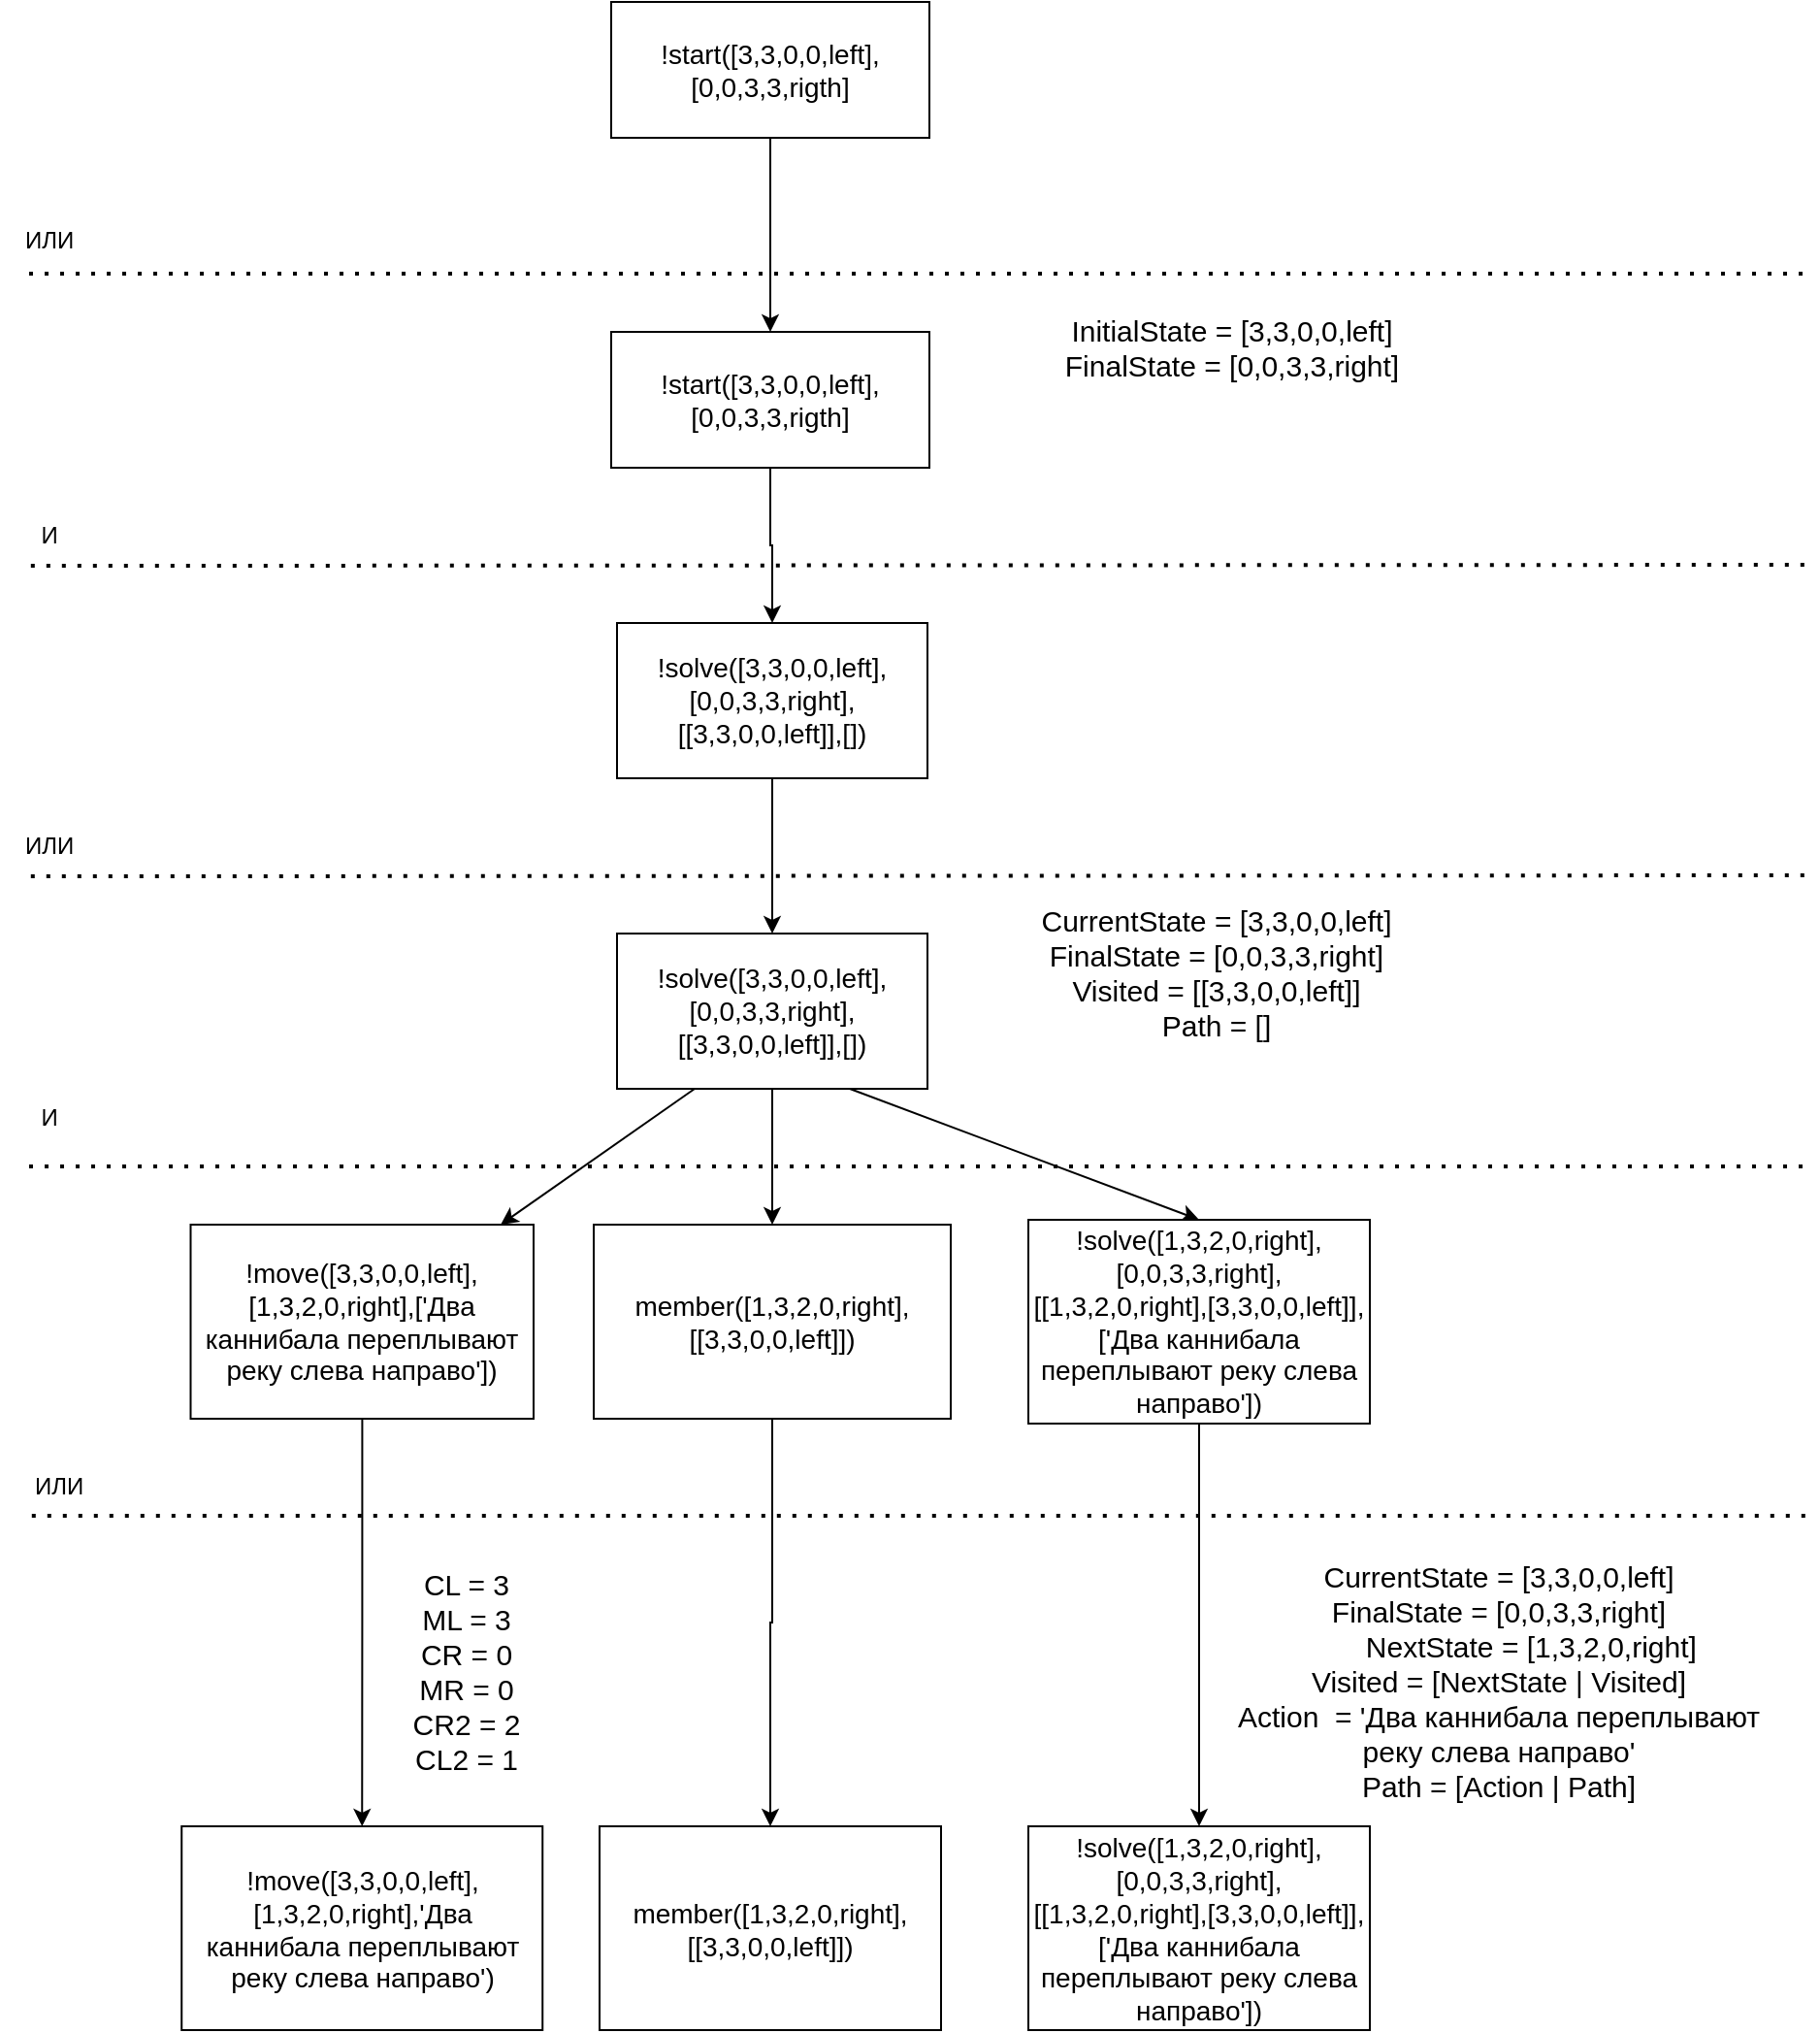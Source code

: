 <mxfile version="24.4.15" type="device">
  <diagram name="Страница — 1" id="3in5TvuiYgXTFB5qJ7NU">
    <mxGraphModel dx="4835" dy="1035" grid="1" gridSize="10" guides="1" tooltips="1" connect="1" arrows="1" fold="1" page="1" pageScale="1" pageWidth="827" pageHeight="1169" math="0" shadow="0">
      <root>
        <mxCell id="0" />
        <mxCell id="1" parent="0" />
        <mxCell id="OOdNx3U51LIYdZ--jJYg-4" style="edgeStyle=orthogonalEdgeStyle;rounded=0;orthogonalLoop=1;jettySize=auto;html=1;entryX=0.5;entryY=0;entryDx=0;entryDy=0;" edge="1" parent="1" source="OOdNx3U51LIYdZ--jJYg-1" target="OOdNx3U51LIYdZ--jJYg-5">
          <mxGeometry relative="1" as="geometry">
            <mxPoint x="342" y="1410" as="targetPoint" />
          </mxGeometry>
        </mxCell>
        <mxCell id="OOdNx3U51LIYdZ--jJYg-1" value="&lt;font style=&quot;font-size: 14px;&quot;&gt;!start([3,3,0,0,left],[0,0,3,3,rigth]&lt;/font&gt;" style="whiteSpace=wrap;html=1;" vertex="1" parent="1">
          <mxGeometry x="260" y="1220" width="164" height="70" as="geometry" />
        </mxCell>
        <mxCell id="OOdNx3U51LIYdZ--jJYg-2" value="" style="endArrow=none;dashed=1;html=1;dashPattern=1 3;strokeWidth=2;rounded=0;" edge="1" parent="1">
          <mxGeometry width="50" height="50" relative="1" as="geometry">
            <mxPoint x="-40" y="1360" as="sourcePoint" />
            <mxPoint x="880" y="1360" as="targetPoint" />
          </mxGeometry>
        </mxCell>
        <mxCell id="OOdNx3U51LIYdZ--jJYg-3" value="ИЛИ" style="text;html=1;align=center;verticalAlign=middle;resizable=0;points=[];autosize=1;strokeColor=none;fillColor=none;" vertex="1" parent="1">
          <mxGeometry x="-55" y="1328" width="50" height="30" as="geometry" />
        </mxCell>
        <mxCell id="OOdNx3U51LIYdZ--jJYg-14" style="edgeStyle=orthogonalEdgeStyle;rounded=0;orthogonalLoop=1;jettySize=auto;html=1;entryX=0.5;entryY=0;entryDx=0;entryDy=0;" edge="1" parent="1" source="OOdNx3U51LIYdZ--jJYg-5" target="OOdNx3U51LIYdZ--jJYg-18">
          <mxGeometry relative="1" as="geometry">
            <mxPoint x="342" y="1610" as="targetPoint" />
          </mxGeometry>
        </mxCell>
        <mxCell id="OOdNx3U51LIYdZ--jJYg-5" value="&lt;font style=&quot;font-size: 14px;&quot;&gt;!start([3,3,0,0,left],[0,0,3,3,rigth]&lt;/font&gt;" style="whiteSpace=wrap;html=1;" vertex="1" parent="1">
          <mxGeometry x="260" y="1390" width="164" height="70" as="geometry" />
        </mxCell>
        <mxCell id="OOdNx3U51LIYdZ--jJYg-10" value="" style="endArrow=none;dashed=1;html=1;dashPattern=1 3;strokeWidth=2;rounded=0;exitX=0.197;exitY=1.018;exitDx=0;exitDy=0;exitPerimeter=0;" edge="1" parent="1" source="OOdNx3U51LIYdZ--jJYg-11">
          <mxGeometry width="50" height="50" relative="1" as="geometry">
            <mxPoint x="-55" y="1510" as="sourcePoint" />
            <mxPoint x="880" y="1510" as="targetPoint" />
          </mxGeometry>
        </mxCell>
        <mxCell id="OOdNx3U51LIYdZ--jJYg-11" value="И" style="text;html=1;align=center;verticalAlign=middle;resizable=0;points=[];autosize=1;strokeColor=none;fillColor=none;" vertex="1" parent="1">
          <mxGeometry x="-45" y="1480" width="30" height="30" as="geometry" />
        </mxCell>
        <mxCell id="OOdNx3U51LIYdZ--jJYg-13" value="&lt;font style=&quot;text-align: left; text-wrap: nowrap; font-size: 15px;&quot;&gt;InitialState =&amp;nbsp;&lt;span style=&quot;text-wrap: wrap;&quot;&gt;[3,3,0,0,left]&lt;/span&gt;&lt;/font&gt;&lt;div style=&quot;text-align: left; text-wrap: nowrap; font-size: 15px;&quot;&gt;&lt;span style=&quot;text-wrap: wrap;&quot;&gt;FinalState = [&lt;/span&gt;&lt;span style=&quot;text-wrap: wrap; background-color: initial;&quot;&gt;0,0,3,3,right&lt;/span&gt;&lt;span style=&quot;text-wrap: wrap; background-color: initial;&quot;&gt;]&lt;/span&gt;&lt;/div&gt;" style="text;html=1;align=center;verticalAlign=middle;whiteSpace=wrap;rounded=0;" vertex="1" parent="1">
          <mxGeometry x="460" y="1358" width="240" height="80" as="geometry" />
        </mxCell>
        <mxCell id="OOdNx3U51LIYdZ--jJYg-21" style="edgeStyle=orthogonalEdgeStyle;rounded=0;orthogonalLoop=1;jettySize=auto;html=1;entryX=0.5;entryY=0;entryDx=0;entryDy=0;" edge="1" parent="1" source="OOdNx3U51LIYdZ--jJYg-18" target="OOdNx3U51LIYdZ--jJYg-22">
          <mxGeometry relative="1" as="geometry">
            <mxPoint x="344" y="1810.0" as="targetPoint" />
          </mxGeometry>
        </mxCell>
        <mxCell id="OOdNx3U51LIYdZ--jJYg-18" value="&lt;font style=&quot;font-size: 14px;&quot;&gt;!solve([3,3,0,0,left],[0,0,3,3,right],[[3,3,0,0,left]],[])&lt;/font&gt;" style="whiteSpace=wrap;html=1;" vertex="1" parent="1">
          <mxGeometry x="263" y="1540" width="160" height="80" as="geometry" />
        </mxCell>
        <mxCell id="OOdNx3U51LIYdZ--jJYg-19" value="" style="endArrow=none;dashed=1;html=1;dashPattern=1 3;strokeWidth=2;rounded=0;exitX=0.318;exitY=1.018;exitDx=0;exitDy=0;exitPerimeter=0;" edge="1" parent="1" source="OOdNx3U51LIYdZ--jJYg-20">
          <mxGeometry width="50" height="50" relative="1" as="geometry">
            <mxPoint x="-54" y="1670" as="sourcePoint" />
            <mxPoint x="880" y="1670" as="targetPoint" />
          </mxGeometry>
        </mxCell>
        <mxCell id="OOdNx3U51LIYdZ--jJYg-20" value="ИЛИ" style="text;html=1;align=center;verticalAlign=middle;resizable=0;points=[];autosize=1;strokeColor=none;fillColor=none;" vertex="1" parent="1">
          <mxGeometry x="-55" y="1640" width="50" height="30" as="geometry" />
        </mxCell>
        <mxCell id="OOdNx3U51LIYdZ--jJYg-32" style="rounded=0;orthogonalLoop=1;jettySize=auto;html=1;exitX=0.25;exitY=1;exitDx=0;exitDy=0;" edge="1" parent="1" source="OOdNx3U51LIYdZ--jJYg-22" target="OOdNx3U51LIYdZ--jJYg-29">
          <mxGeometry relative="1" as="geometry" />
        </mxCell>
        <mxCell id="OOdNx3U51LIYdZ--jJYg-34" style="edgeStyle=orthogonalEdgeStyle;rounded=0;orthogonalLoop=1;jettySize=auto;html=1;entryX=0.5;entryY=0;entryDx=0;entryDy=0;" edge="1" parent="1" source="OOdNx3U51LIYdZ--jJYg-22" target="OOdNx3U51LIYdZ--jJYg-30">
          <mxGeometry relative="1" as="geometry" />
        </mxCell>
        <mxCell id="OOdNx3U51LIYdZ--jJYg-35" style="rounded=0;orthogonalLoop=1;jettySize=auto;html=1;entryX=0.5;entryY=0;entryDx=0;entryDy=0;exitX=0.75;exitY=1;exitDx=0;exitDy=0;" edge="1" parent="1" source="OOdNx3U51LIYdZ--jJYg-22" target="OOdNx3U51LIYdZ--jJYg-31">
          <mxGeometry relative="1" as="geometry" />
        </mxCell>
        <mxCell id="OOdNx3U51LIYdZ--jJYg-22" value="&lt;font style=&quot;font-size: 14px;&quot;&gt;!solve([3,3,0,0,left],[0,0,3,3,right],[[3,3,0,0,left]],[])&lt;/font&gt;" style="whiteSpace=wrap;html=1;" vertex="1" parent="1">
          <mxGeometry x="263" y="1700" width="160" height="80" as="geometry" />
        </mxCell>
        <mxCell id="OOdNx3U51LIYdZ--jJYg-26" value="&lt;font style=&quot;font-size: 15px;&quot;&gt;CurrentState =&amp;nbsp;&lt;span style=&quot;text-align: left;&quot;&gt;[3,3,0,0,left]&lt;/span&gt;&lt;br&gt;FinalState =&amp;nbsp;&lt;span style=&quot;text-align: left;&quot;&gt;[&lt;/span&gt;&lt;span style=&quot;text-align: left; background-color: initial;&quot;&gt;0,0,3,3,right&lt;/span&gt;&lt;span style=&quot;text-align: left; background-color: initial;&quot;&gt;]&lt;/span&gt;&lt;br&gt;Visited =&amp;nbsp;[&lt;span style=&quot;text-align: left;&quot;&gt;[3,3,0,0,left]&lt;/span&gt;]&lt;br&gt;Path =&amp;nbsp;[]&lt;/font&gt;" style="text;html=1;align=center;verticalAlign=middle;whiteSpace=wrap;rounded=0;" vertex="1" parent="1">
          <mxGeometry x="422" y="1680" width="300" height="80" as="geometry" />
        </mxCell>
        <mxCell id="OOdNx3U51LIYdZ--jJYg-27" value="" style="endArrow=none;dashed=1;html=1;dashPattern=1 3;strokeWidth=2;rounded=0;" edge="1" parent="1">
          <mxGeometry width="50" height="50" relative="1" as="geometry">
            <mxPoint x="-40" y="1820" as="sourcePoint" />
            <mxPoint x="880" y="1820" as="targetPoint" />
          </mxGeometry>
        </mxCell>
        <mxCell id="OOdNx3U51LIYdZ--jJYg-28" value="И" style="text;html=1;align=center;verticalAlign=middle;resizable=0;points=[];autosize=1;strokeColor=none;fillColor=none;" vertex="1" parent="1">
          <mxGeometry x="-45" y="1780" width="30" height="30" as="geometry" />
        </mxCell>
        <mxCell id="OOdNx3U51LIYdZ--jJYg-38" style="edgeStyle=orthogonalEdgeStyle;rounded=0;orthogonalLoop=1;jettySize=auto;html=1;entryX=0.5;entryY=0;entryDx=0;entryDy=0;" edge="1" parent="1" source="OOdNx3U51LIYdZ--jJYg-29" target="OOdNx3U51LIYdZ--jJYg-39">
          <mxGeometry relative="1" as="geometry">
            <mxPoint x="127" y="2230" as="targetPoint" />
          </mxGeometry>
        </mxCell>
        <mxCell id="OOdNx3U51LIYdZ--jJYg-29" value="&lt;font style=&quot;font-size: 14px;&quot;&gt;!move([3,3,0,0,left],[1,3,2,0,right],[&#39;Два каннибала переплывают реку слева направо&#39;])&lt;/font&gt;" style="whiteSpace=wrap;html=1;" vertex="1" parent="1">
          <mxGeometry x="43.25" y="1850" width="176.75" height="100" as="geometry" />
        </mxCell>
        <mxCell id="OOdNx3U51LIYdZ--jJYg-41" style="edgeStyle=orthogonalEdgeStyle;rounded=0;orthogonalLoop=1;jettySize=auto;html=1;entryX=0.5;entryY=0;entryDx=0;entryDy=0;" edge="1" parent="1" source="OOdNx3U51LIYdZ--jJYg-30" target="OOdNx3U51LIYdZ--jJYg-40">
          <mxGeometry relative="1" as="geometry" />
        </mxCell>
        <mxCell id="OOdNx3U51LIYdZ--jJYg-30" value="&lt;font style=&quot;font-size: 14px;&quot;&gt;member([1,3,2,0,right], [[3,3,0,0,left]])&lt;/font&gt;" style="whiteSpace=wrap;html=1;" vertex="1" parent="1">
          <mxGeometry x="251" y="1850" width="184" height="100" as="geometry" />
        </mxCell>
        <mxCell id="OOdNx3U51LIYdZ--jJYg-43" style="edgeStyle=orthogonalEdgeStyle;rounded=0;orthogonalLoop=1;jettySize=auto;html=1;entryX=0.5;entryY=0;entryDx=0;entryDy=0;" edge="1" parent="1" source="OOdNx3U51LIYdZ--jJYg-31" target="OOdNx3U51LIYdZ--jJYg-42">
          <mxGeometry relative="1" as="geometry" />
        </mxCell>
        <mxCell id="OOdNx3U51LIYdZ--jJYg-31" value="&lt;font style=&quot;font-size: 14px;&quot;&gt;!solve([1,3,2,0,right],[0,0,3,3,right],[[1,3,2,0,right],[3,3,0,0,left]],[&#39;Два каннибала переплывают реку слева направо&#39;])&lt;/font&gt;" style="whiteSpace=wrap;html=1;" vertex="1" parent="1">
          <mxGeometry x="475" y="1847.5" width="176" height="105" as="geometry" />
        </mxCell>
        <mxCell id="OOdNx3U51LIYdZ--jJYg-36" value="" style="endArrow=none;dashed=1;html=1;dashPattern=1 3;strokeWidth=2;rounded=0;exitX=0.228;exitY=1;exitDx=0;exitDy=0;exitPerimeter=0;" edge="1" parent="1" source="OOdNx3U51LIYdZ--jJYg-37">
          <mxGeometry width="50" height="50" relative="1" as="geometry">
            <mxPoint x="-60" y="2000" as="sourcePoint" />
            <mxPoint x="880" y="2000" as="targetPoint" />
          </mxGeometry>
        </mxCell>
        <mxCell id="OOdNx3U51LIYdZ--jJYg-37" value="ИЛИ" style="text;html=1;align=center;verticalAlign=middle;resizable=0;points=[];autosize=1;strokeColor=none;fillColor=none;" vertex="1" parent="1">
          <mxGeometry x="-50" y="1970" width="50" height="30" as="geometry" />
        </mxCell>
        <mxCell id="OOdNx3U51LIYdZ--jJYg-39" value="&lt;font style=&quot;font-size: 14px;&quot;&gt;!move([3,3,0,0,left],[1,3,2,0,right],&#39;Два каннибала переплывают реку слева направо&#39;)&lt;/font&gt;" style="whiteSpace=wrap;html=1;" vertex="1" parent="1">
          <mxGeometry x="38.62" y="2160" width="186" height="105" as="geometry" />
        </mxCell>
        <mxCell id="OOdNx3U51LIYdZ--jJYg-40" value="&lt;font style=&quot;font-size: 14px;&quot;&gt;member([1,3,2,0,right], [[3,3,0,0,left]])&lt;/font&gt;" style="whiteSpace=wrap;html=1;" vertex="1" parent="1">
          <mxGeometry x="254" y="2160" width="176" height="105" as="geometry" />
        </mxCell>
        <mxCell id="OOdNx3U51LIYdZ--jJYg-42" value="&lt;font style=&quot;font-size: 14px;&quot;&gt;!solve([1,3,2,0,right],[0,0,3,3,right],[[1,3,2,0,right],[3,3,0,0,left]],[&#39;Два каннибала переплывают реку слева направо&#39;])&lt;/font&gt;" style="whiteSpace=wrap;html=1;" vertex="1" parent="1">
          <mxGeometry x="475" y="2160" width="176" height="105" as="geometry" />
        </mxCell>
        <mxCell id="OOdNx3U51LIYdZ--jJYg-44" value="&lt;font style=&quot;font-size: 15px;&quot;&gt;CurrentState =&amp;nbsp;[3,3,0,0,left]&lt;br&gt;FinalState =&amp;nbsp;[0,0,3,3,right]&lt;br&gt;&lt;span style=&quot;white-space: pre;&quot;&gt;&#x9;&lt;/span&gt;NextState =&amp;nbsp;[1,3,2,0,right]&lt;br&gt;Visited = [NextState | Visited]&lt;/font&gt;&lt;div&gt;&lt;font style=&quot;font-size: 15px;&quot;&gt;Action&amp;nbsp; = &#39;Два каннибала переплывают реку слева направо&#39;&lt;br&gt;Path = [Action | Path]&lt;/font&gt;&lt;/div&gt;" style="text;html=1;align=center;verticalAlign=middle;whiteSpace=wrap;rounded=0;" vertex="1" parent="1">
          <mxGeometry x="570" y="2025" width="294.5" height="120" as="geometry" />
        </mxCell>
        <mxCell id="OOdNx3U51LIYdZ--jJYg-45" value="&lt;font style=&quot;font-size: 15px;&quot;&gt;CL = 3&lt;br&gt;ML = 3&lt;br&gt;CR = 0&lt;br&gt;MR = 0&lt;br&gt;CR2 = 2&lt;br&gt;CL2 = 1&lt;/font&gt;" style="text;html=1;align=center;verticalAlign=middle;resizable=0;points=[];autosize=1;strokeColor=none;fillColor=none;" vertex="1" parent="1">
          <mxGeometry x="144.62" y="2020" width="80" height="120" as="geometry" />
        </mxCell>
      </root>
    </mxGraphModel>
  </diagram>
</mxfile>
